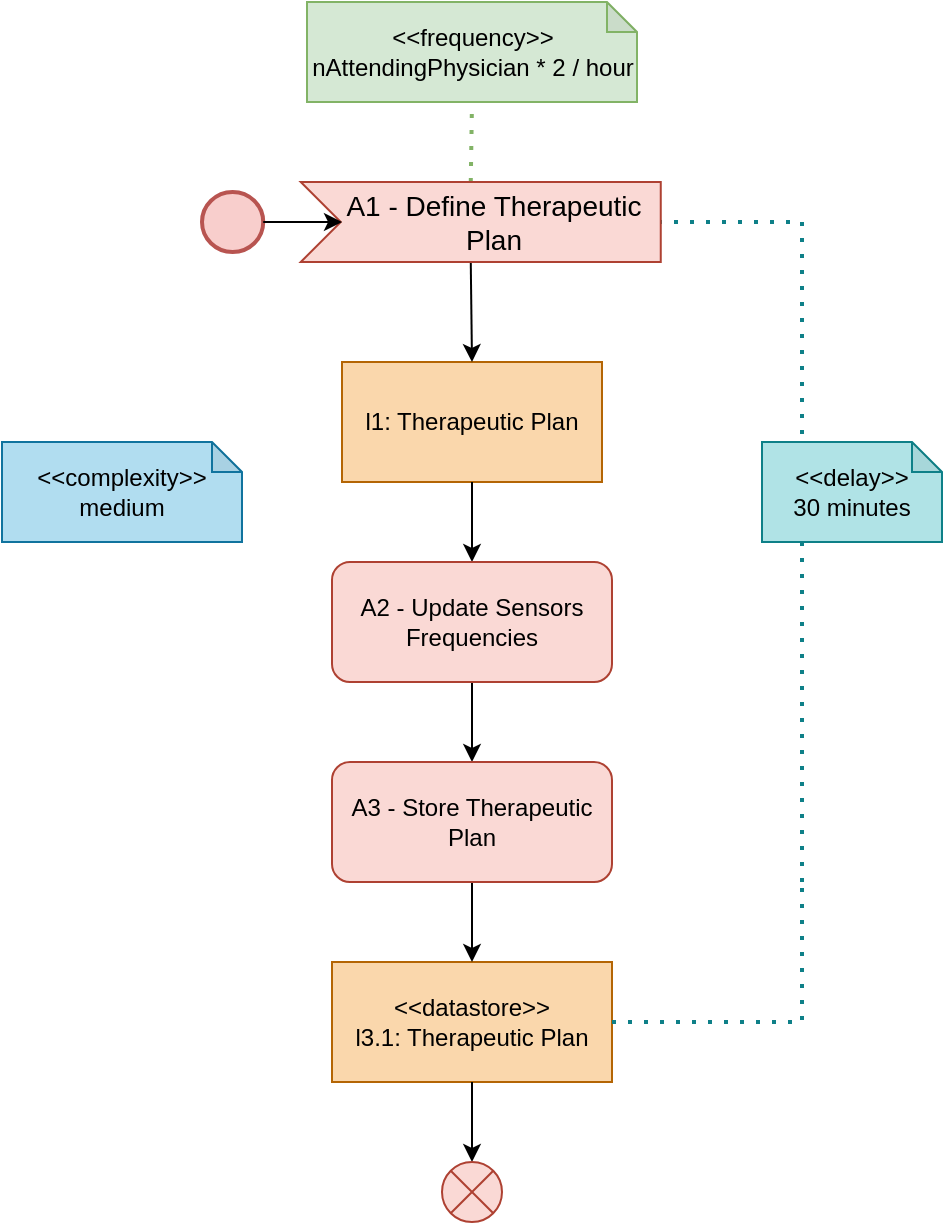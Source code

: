 <mxfile version="28.1.2">
  <diagram id="45dnjVQlLc_xDQR1wB2p" name="Pagina-1">
    <mxGraphModel dx="1034" dy="578" grid="1" gridSize="10" guides="1" tooltips="1" connect="1" arrows="1" fold="1" page="1" pageScale="1" pageWidth="827" pageHeight="1169" math="0" shadow="0">
      <root>
        <mxCell id="0" />
        <mxCell id="1" parent="0" />
        <mxCell id="Piy6jdMiJryydhk8IpWv-1" value="l1: Therapeutic Plan" style="rounded=0;whiteSpace=wrap;html=1;fillColor=#fad7ac;strokeColor=#b46504;" parent="1" vertex="1">
          <mxGeometry x="310" y="200" width="130" height="60" as="geometry" />
        </mxCell>
        <mxCell id="Piy6jdMiJryydhk8IpWv-2" value="" style="endArrow=classic;html=1;rounded=0;exitX=0;exitY=0;exitDx=85;exitDy=40;exitPerimeter=0;entryX=0.5;entryY=0;entryDx=0;entryDy=0;" parent="1" source="Piy6jdMiJryydhk8IpWv-17" target="Piy6jdMiJryydhk8IpWv-1" edge="1">
          <mxGeometry width="50" height="50" relative="1" as="geometry">
            <mxPoint x="380" y="280" as="sourcePoint" />
            <mxPoint x="430" y="230" as="targetPoint" />
          </mxGeometry>
        </mxCell>
        <mxCell id="Piy6jdMiJryydhk8IpWv-3" value="" style="endArrow=classic;html=1;rounded=0;exitX=0.5;exitY=1;exitDx=0;exitDy=0;entryX=0.5;entryY=0;entryDx=0;entryDy=0;" parent="1" source="Piy6jdMiJryydhk8IpWv-1" edge="1">
          <mxGeometry width="50" height="50" relative="1" as="geometry">
            <mxPoint x="380" y="280" as="sourcePoint" />
            <mxPoint x="375" y="300" as="targetPoint" />
          </mxGeometry>
        </mxCell>
        <mxCell id="Piy6jdMiJryydhk8IpWv-4" value="" style="endArrow=classic;html=1;rounded=0;exitX=0.5;exitY=1;exitDx=0;exitDy=0;entryX=0.5;entryY=0;entryDx=0;entryDy=0;" parent="1" target="Piy6jdMiJryydhk8IpWv-16" edge="1">
          <mxGeometry width="50" height="50" relative="1" as="geometry">
            <mxPoint x="375" y="360" as="sourcePoint" />
            <mxPoint x="374.001" y="401.805" as="targetPoint" />
          </mxGeometry>
        </mxCell>
        <mxCell id="Piy6jdMiJryydhk8IpWv-5" value="&amp;lt;&amp;lt;datastore&amp;gt;&amp;gt;&lt;div&gt;l3.1: Therapeutic Plan&lt;/div&gt;" style="rounded=0;whiteSpace=wrap;html=1;fillColor=#fad7ac;strokeColor=#b46504;" parent="1" vertex="1">
          <mxGeometry x="305" y="500" width="140" height="60" as="geometry" />
        </mxCell>
        <mxCell id="Piy6jdMiJryydhk8IpWv-6" value="" style="endArrow=classic;html=1;rounded=0;exitX=0.5;exitY=1;exitDx=0;exitDy=0;entryX=0.5;entryY=0;entryDx=0;entryDy=0;" parent="1" source="Piy6jdMiJryydhk8IpWv-16" target="Piy6jdMiJryydhk8IpWv-5" edge="1">
          <mxGeometry width="50" height="50" relative="1" as="geometry">
            <mxPoint x="380" y="480" as="sourcePoint" />
            <mxPoint x="430" y="430" as="targetPoint" />
          </mxGeometry>
        </mxCell>
        <mxCell id="Piy6jdMiJryydhk8IpWv-7" value="" style="endArrow=classic;html=1;rounded=0;exitX=0.5;exitY=1;exitDx=0;exitDy=0;entryX=0.5;entryY=0;entryDx=0;entryDy=0;" parent="1" source="Piy6jdMiJryydhk8IpWv-5" target="Piy6jdMiJryydhk8IpWv-8" edge="1">
          <mxGeometry width="50" height="50" relative="1" as="geometry">
            <mxPoint x="380" y="480" as="sourcePoint" />
            <mxPoint x="230" y="670" as="targetPoint" />
          </mxGeometry>
        </mxCell>
        <mxCell id="Piy6jdMiJryydhk8IpWv-8" value="" style="shape=sumEllipse;perimeter=ellipsePerimeter;whiteSpace=wrap;html=1;backgroundOutline=1;fillColor=#fad9d5;strokeColor=#ae4132;" parent="1" vertex="1">
          <mxGeometry x="360" y="600" width="30" height="30" as="geometry" />
        </mxCell>
        <mxCell id="Piy6jdMiJryydhk8IpWv-9" value="" style="endArrow=none;dashed=1;html=1;dashPattern=1 3;strokeWidth=2;rounded=0;entryX=1;entryY=0.5;entryDx=0;entryDy=0;entryPerimeter=0;fillColor=#b0e3e6;strokeColor=#0e8088;" parent="1" target="Piy6jdMiJryydhk8IpWv-17" edge="1">
          <mxGeometry width="50" height="50" relative="1" as="geometry">
            <mxPoint x="540" y="460" as="sourcePoint" />
            <mxPoint x="430" y="130" as="targetPoint" />
            <Array as="points">
              <mxPoint x="540" y="300" />
              <mxPoint x="540" y="130" />
            </Array>
          </mxGeometry>
        </mxCell>
        <mxCell id="Piy6jdMiJryydhk8IpWv-10" value="" style="endArrow=none;dashed=1;html=1;dashPattern=1 3;strokeWidth=2;rounded=0;exitX=1;exitY=0.5;exitDx=0;exitDy=0;fillColor=#b0e3e6;strokeColor=#0e8088;" parent="1" source="Piy6jdMiJryydhk8IpWv-5" edge="1">
          <mxGeometry width="50" height="50" relative="1" as="geometry">
            <mxPoint x="630" y="600" as="sourcePoint" />
            <mxPoint x="540" y="460" as="targetPoint" />
            <Array as="points">
              <mxPoint x="540" y="530" />
            </Array>
          </mxGeometry>
        </mxCell>
        <mxCell id="Piy6jdMiJryydhk8IpWv-11" value="&amp;lt;&amp;lt;delay&amp;gt;&amp;gt;&lt;br&gt;30 minutes" style="shape=note;whiteSpace=wrap;html=1;backgroundOutline=1;darkOpacity=0.05;size=15;fillColor=#b0e3e6;strokeColor=#0e8088;" parent="1" vertex="1">
          <mxGeometry x="520" y="240" width="90" height="50" as="geometry" />
        </mxCell>
        <mxCell id="Piy6jdMiJryydhk8IpWv-12" value="&amp;lt;&amp;lt;frequency&amp;gt;&amp;gt;&lt;br&gt;nAttendingPhysician * 2 / hour" style="shape=note;whiteSpace=wrap;html=1;backgroundOutline=1;darkOpacity=0.05;size=15;fillColor=#d5e8d4;strokeColor=#82b366;" parent="1" vertex="1">
          <mxGeometry x="292.5" y="20" width="165" height="50" as="geometry" />
        </mxCell>
        <mxCell id="Piy6jdMiJryydhk8IpWv-13" value="" style="endArrow=none;dashed=1;html=1;dashPattern=1 3;strokeWidth=2;rounded=0;entryX=0.5;entryY=1;entryDx=0;entryDy=0;entryPerimeter=0;exitX=0;exitY=0;exitDx=85;exitDy=0;exitPerimeter=0;fillColor=#d5e8d4;strokeColor=#82b366;" parent="1" source="Piy6jdMiJryydhk8IpWv-17" target="Piy6jdMiJryydhk8IpWv-12" edge="1">
          <mxGeometry width="50" height="50" relative="1" as="geometry">
            <mxPoint x="380" y="280" as="sourcePoint" />
            <mxPoint x="430" y="230" as="targetPoint" />
            <Array as="points">
              <mxPoint x="375" y="70" />
            </Array>
          </mxGeometry>
        </mxCell>
        <mxCell id="Piy6jdMiJryydhk8IpWv-15" value="&amp;lt;&amp;lt;complexity&amp;gt;&amp;gt;&lt;br&gt;medium" style="shape=note;whiteSpace=wrap;html=1;backgroundOutline=1;darkOpacity=0.05;size=15;fillColor=#b1ddf0;strokeColor=#10739e;" parent="1" vertex="1">
          <mxGeometry x="140" y="240" width="120" height="50" as="geometry" />
        </mxCell>
        <mxCell id="Piy6jdMiJryydhk8IpWv-16" value="A3 - Store Therapeutic Plan" style="rounded=1;whiteSpace=wrap;html=1;fillColor=#fad9d5;strokeColor=#ae4132;" parent="1" vertex="1">
          <mxGeometry x="305" y="400" width="140" height="60" as="geometry" />
        </mxCell>
        <mxCell id="Piy6jdMiJryydhk8IpWv-17" value="A1 - Define Therapeutic Plan" style="html=1;shape=mxgraph.infographic.ribbonSimple;notch1=20;notch2=0;align=center;verticalAlign=middle;fontSize=14;fontStyle=0;fillColor=#fad9d5;flipH=0;spacingRight=0;spacingLeft=14;whiteSpace=wrap;strokeColor=#ae4132;" parent="1" vertex="1">
          <mxGeometry x="289.38" y="110" width="180" height="40" as="geometry" />
        </mxCell>
        <mxCell id="Piy6jdMiJryydhk8IpWv-18" value="A2 - Update Sensors Frequencies" style="rounded=1;whiteSpace=wrap;html=1;fillColor=#fad9d5;strokeColor=#ae4132;" parent="1" vertex="1">
          <mxGeometry x="305" y="300" width="140" height="60" as="geometry" />
        </mxCell>
        <mxCell id="RGwk1DWmfyYztJf6kLW8-1" value="" style="strokeWidth=2;html=1;shape=mxgraph.flowchart.start_2;whiteSpace=wrap;fillColor=#f8cecc;strokeColor=#b85450;" vertex="1" parent="1">
          <mxGeometry x="240" y="115" width="30.62" height="30" as="geometry" />
        </mxCell>
        <mxCell id="RGwk1DWmfyYztJf6kLW8-2" value="" style="endArrow=classic;html=1;rounded=0;exitX=1;exitY=0.5;exitDx=0;exitDy=0;exitPerimeter=0;entryX=0;entryY=0;entryDx=20;entryDy=20;entryPerimeter=0;" edge="1" parent="1" source="RGwk1DWmfyYztJf6kLW8-1">
          <mxGeometry width="50" height="50" relative="1" as="geometry">
            <mxPoint x="225.62" y="120" as="sourcePoint" />
            <mxPoint x="310" y="130" as="targetPoint" />
          </mxGeometry>
        </mxCell>
      </root>
    </mxGraphModel>
  </diagram>
</mxfile>
